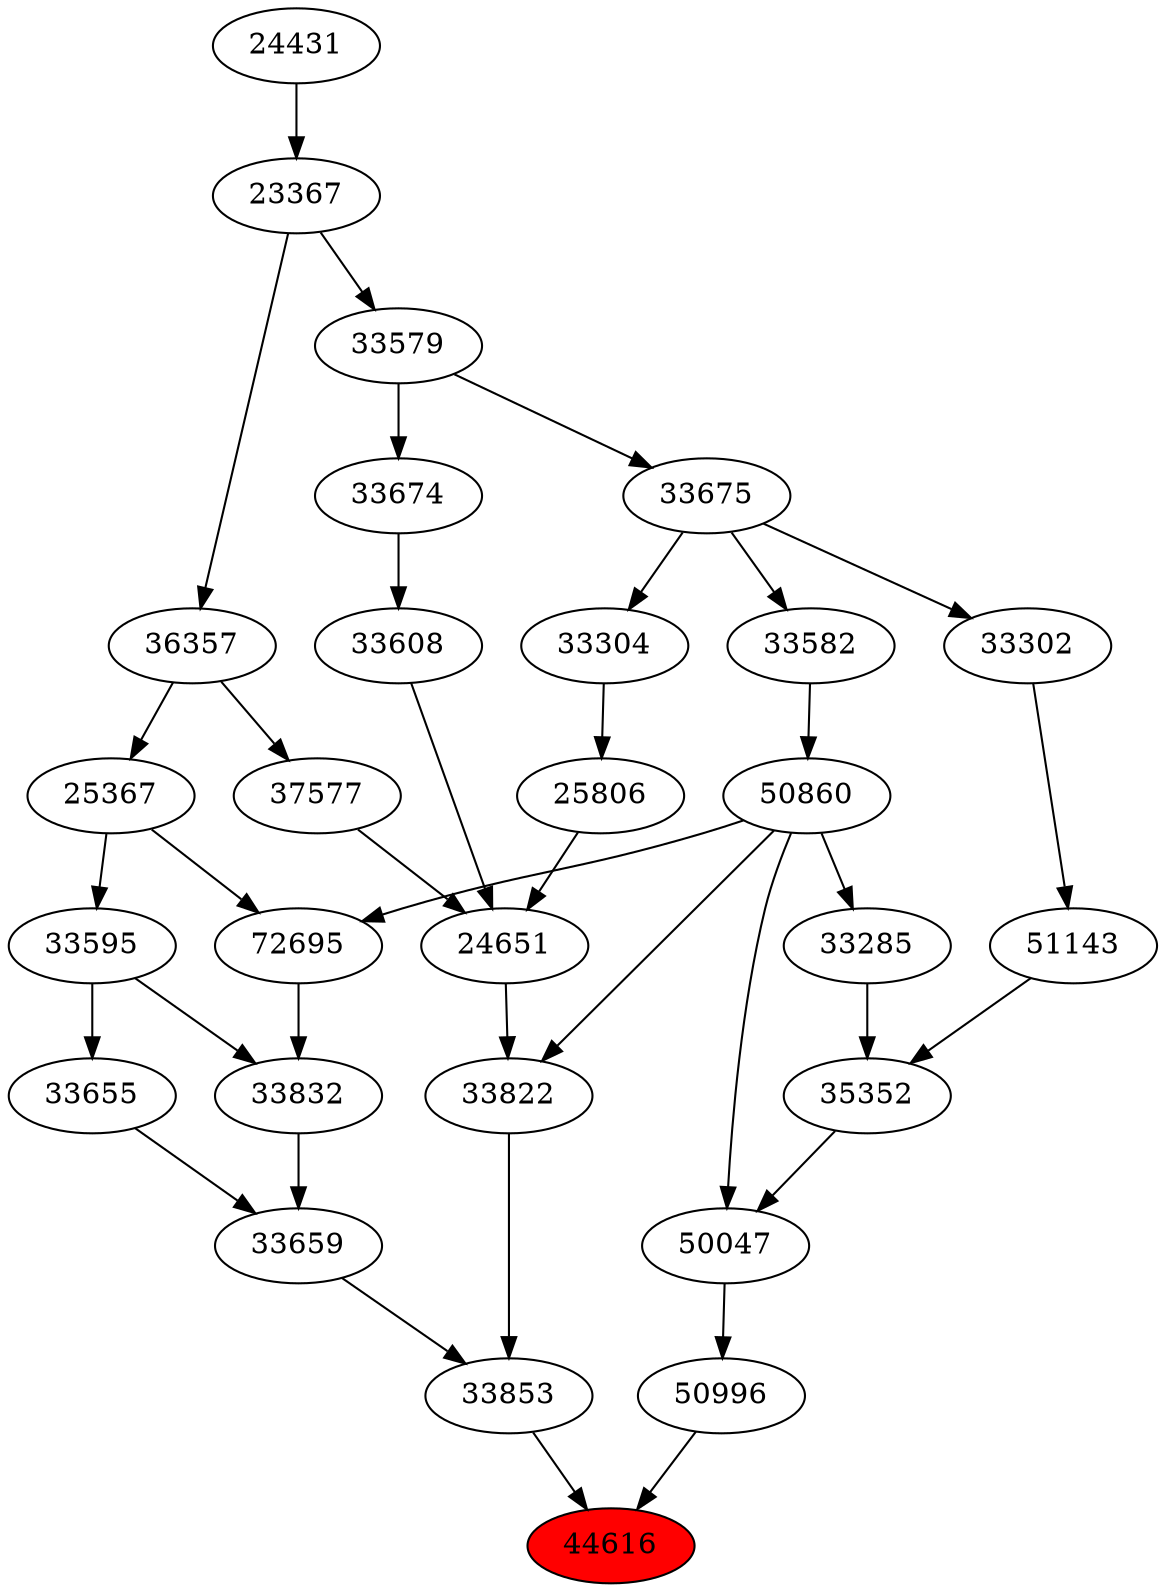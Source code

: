 strict digraph{ 
44616 [label="44616" fillcolor=red style=filled]
50996 -> 44616
33853 -> 44616
50996 [label="50996"]
50047 -> 50996
33853 [label="33853"]
33659 -> 33853
33822 -> 33853
50047 [label="50047"]
35352 -> 50047
50860 -> 50047
33659 [label="33659"]
33655 -> 33659
33832 -> 33659
33822 [label="33822"]
24651 -> 33822
50860 -> 33822
35352 [label="35352"]
33285 -> 35352
51143 -> 35352
50860 [label="50860"]
33582 -> 50860
33655 [label="33655"]
33595 -> 33655
33832 [label="33832"]
72695 -> 33832
33595 -> 33832
24651 [label="24651"]
25806 -> 24651
33608 -> 24651
37577 -> 24651
33285 [label="33285"]
50860 -> 33285
51143 [label="51143"]
33302 -> 51143
33582 [label="33582"]
33675 -> 33582
33595 [label="33595"]
25367 -> 33595
72695 [label="72695"]
50860 -> 72695
25367 -> 72695
25806 [label="25806"]
33304 -> 25806
33608 [label="33608"]
33674 -> 33608
37577 [label="37577"]
36357 -> 37577
33302 [label="33302"]
33675 -> 33302
33675 [label="33675"]
33579 -> 33675
25367 [label="25367"]
36357 -> 25367
33304 [label="33304"]
33675 -> 33304
33674 [label="33674"]
33579 -> 33674
36357 [label="36357"]
23367 -> 36357
33579 [label="33579"]
23367 -> 33579
23367 [label="23367"]
24431 -> 23367
24431 [label="24431"]
}